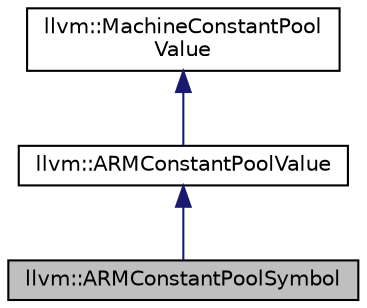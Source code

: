 digraph "llvm::ARMConstantPoolSymbol"
{
 // LATEX_PDF_SIZE
  bgcolor="transparent";
  edge [fontname="Helvetica",fontsize="10",labelfontname="Helvetica",labelfontsize="10"];
  node [fontname="Helvetica",fontsize="10",shape="box"];
  Node1 [label="llvm::ARMConstantPoolSymbol",height=0.2,width=0.4,color="black", fillcolor="grey75", style="filled", fontcolor="black",tooltip="ARMConstantPoolSymbol - ARM-specific constantpool values for external symbols."];
  Node2 -> Node1 [dir="back",color="midnightblue",fontsize="10",style="solid",fontname="Helvetica"];
  Node2 [label="llvm::ARMConstantPoolValue",height=0.2,width=0.4,color="black",URL="$classllvm_1_1ARMConstantPoolValue.html",tooltip="ARMConstantPoolValue - ARM specific constantpool value."];
  Node3 -> Node2 [dir="back",color="midnightblue",fontsize="10",style="solid",fontname="Helvetica"];
  Node3 [label="llvm::MachineConstantPool\lValue",height=0.2,width=0.4,color="black",URL="$classllvm_1_1MachineConstantPoolValue.html",tooltip="Abstract base class for all machine specific constantpool value subclasses."];
}
